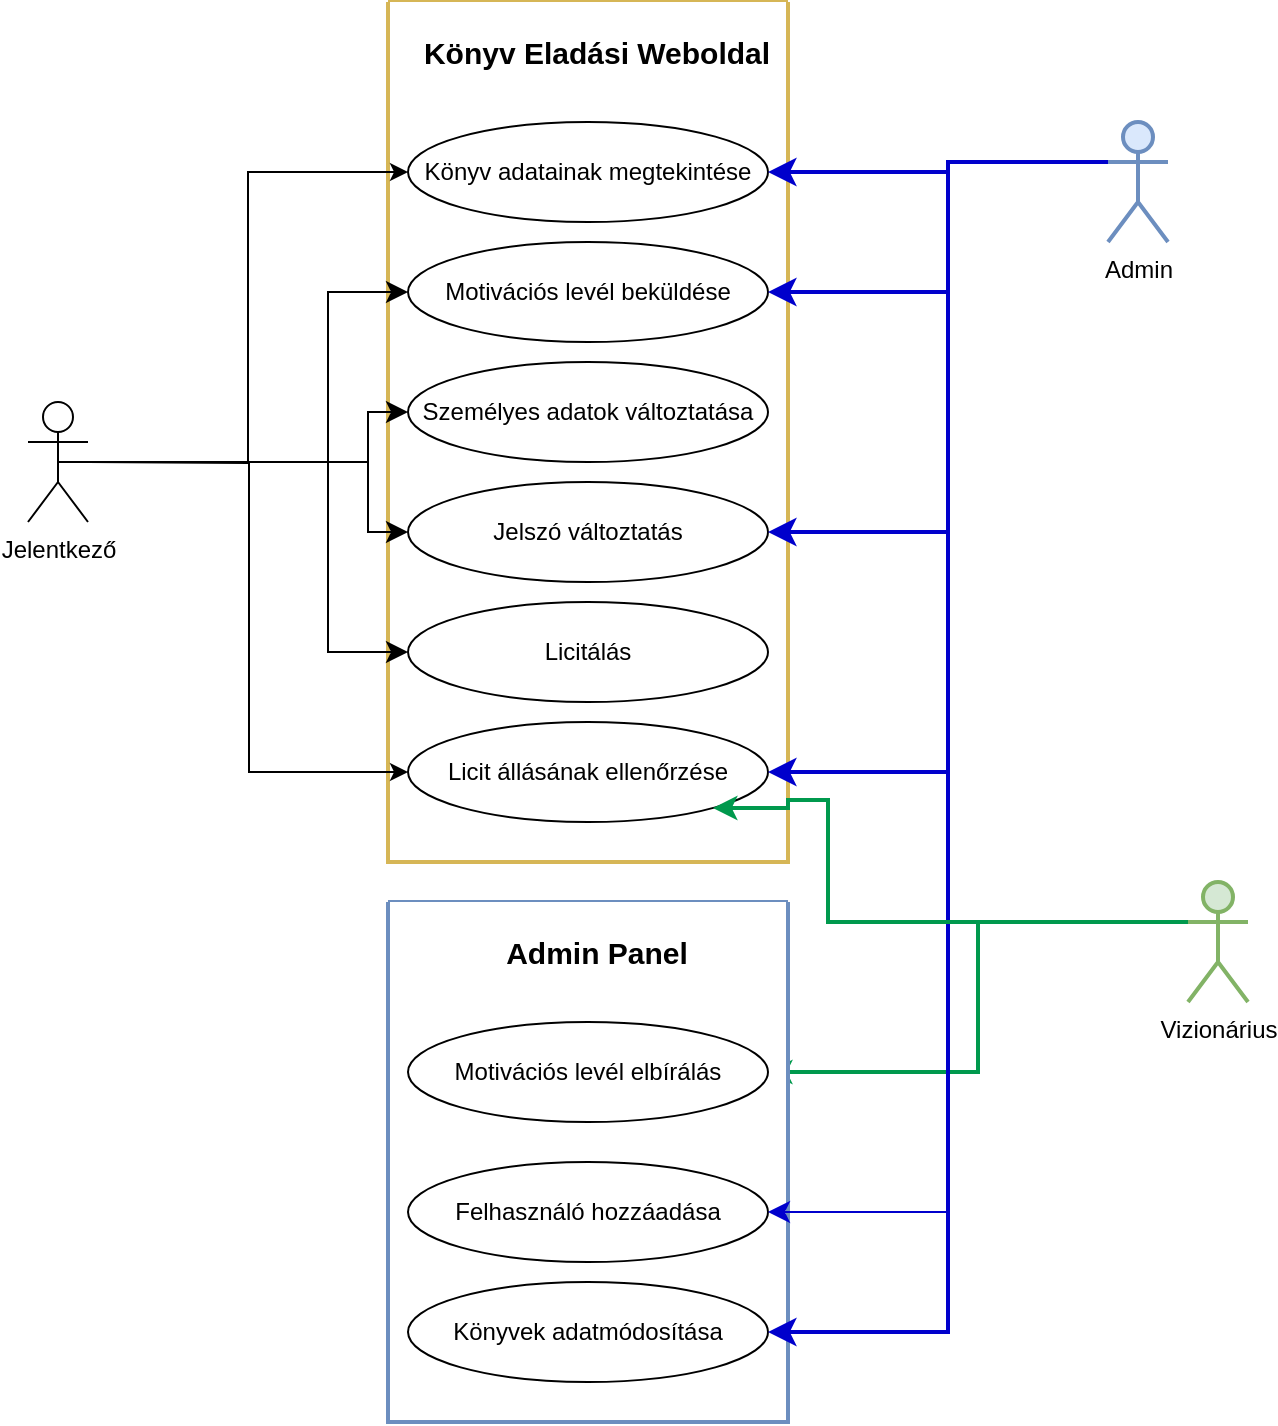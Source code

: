 <mxfile version="24.7.1" type="device">
  <diagram name="1 oldal" id="E_RxcaZ4VNwpmkUIusAW">
    <mxGraphModel dx="1434" dy="738" grid="1" gridSize="10" guides="1" tooltips="1" connect="1" arrows="1" fold="1" page="1" pageScale="1" pageWidth="827" pageHeight="1169" math="0" shadow="0">
      <root>
        <mxCell id="0" />
        <mxCell id="1" parent="0" />
        <mxCell id="1xym_lZ2ZepKUYllq159-2" value="" style="swimlane;startSize=0;fontFamily=Tahoma;fillColor=#fff2cc;strokeColor=#d6b656;swimlaneFillColor=default;strokeWidth=2;" vertex="1" parent="1">
          <mxGeometry x="310" y="120" width="200" height="430" as="geometry" />
        </mxCell>
        <mxCell id="1xym_lZ2ZepKUYllq159-3" value="&lt;b&gt;&lt;font style=&quot;font-size: 15px;&quot;&gt;Könyv Eladási Weboldal&lt;/font&gt;&lt;/b&gt;" style="text;html=1;align=center;verticalAlign=middle;resizable=0;points=[];autosize=1;strokeColor=none;fillColor=none;" vertex="1" parent="1xym_lZ2ZepKUYllq159-2">
          <mxGeometry x="4" y="10" width="200" height="30" as="geometry" />
        </mxCell>
        <mxCell id="1xym_lZ2ZepKUYllq159-5" value="Könyv adatainak megtekintése" style="ellipse;whiteSpace=wrap;html=1;" vertex="1" parent="1xym_lZ2ZepKUYllq159-2">
          <mxGeometry x="10" y="60" width="180" height="50" as="geometry" />
        </mxCell>
        <mxCell id="1xym_lZ2ZepKUYllq159-6" value="Motivációs levél beküldése" style="ellipse;whiteSpace=wrap;html=1;" vertex="1" parent="1xym_lZ2ZepKUYllq159-2">
          <mxGeometry x="10" y="120" width="180" height="50" as="geometry" />
        </mxCell>
        <mxCell id="1xym_lZ2ZepKUYllq159-10" value="Személyes adatok változtatása" style="ellipse;whiteSpace=wrap;html=1;" vertex="1" parent="1xym_lZ2ZepKUYllq159-2">
          <mxGeometry x="10" y="180" width="180" height="50" as="geometry" />
        </mxCell>
        <mxCell id="1xym_lZ2ZepKUYllq159-11" value="Jelszó változtatás" style="ellipse;whiteSpace=wrap;html=1;" vertex="1" parent="1xym_lZ2ZepKUYllq159-2">
          <mxGeometry x="10" y="240" width="180" height="50" as="geometry" />
        </mxCell>
        <mxCell id="1xym_lZ2ZepKUYllq159-13" value="Licitálás" style="ellipse;whiteSpace=wrap;html=1;" vertex="1" parent="1xym_lZ2ZepKUYllq159-2">
          <mxGeometry x="10" y="300" width="180" height="50" as="geometry" />
        </mxCell>
        <mxCell id="1xym_lZ2ZepKUYllq159-44" value="Licit állásának ellenőrzése" style="ellipse;whiteSpace=wrap;html=1;" vertex="1" parent="1xym_lZ2ZepKUYllq159-2">
          <mxGeometry x="10" y="360" width="180" height="50" as="geometry" />
        </mxCell>
        <mxCell id="1xym_lZ2ZepKUYllq159-22" style="edgeStyle=orthogonalEdgeStyle;rounded=0;orthogonalLoop=1;jettySize=auto;html=1;entryX=0;entryY=0.5;entryDx=0;entryDy=0;exitX=0.5;exitY=0.5;exitDx=0;exitDy=0;exitPerimeter=0;" edge="1" parent="1" source="1xym_lZ2ZepKUYllq159-4" target="1xym_lZ2ZepKUYllq159-5">
          <mxGeometry relative="1" as="geometry">
            <mxPoint x="160" y="350" as="sourcePoint" />
          </mxGeometry>
        </mxCell>
        <mxCell id="1xym_lZ2ZepKUYllq159-4" value="Jelentkező" style="shape=umlActor;verticalLabelPosition=bottom;verticalAlign=top;html=1;outlineConnect=0;" vertex="1" parent="1">
          <mxGeometry x="130" y="320" width="30" height="60" as="geometry" />
        </mxCell>
        <mxCell id="1xym_lZ2ZepKUYllq159-7" value="Admin" style="shape=umlActor;verticalLabelPosition=bottom;verticalAlign=top;html=1;outlineConnect=0;strokeWidth=2;fillColor=#dae8fc;strokeColor=#6c8ebf;" vertex="1" parent="1">
          <mxGeometry x="670" y="180" width="30" height="60" as="geometry" />
        </mxCell>
        <mxCell id="1xym_lZ2ZepKUYllq159-33" style="edgeStyle=orthogonalEdgeStyle;rounded=0;orthogonalLoop=1;jettySize=auto;html=1;exitX=0;exitY=0.333;exitDx=0;exitDy=0;exitPerimeter=0;entryX=1;entryY=0.5;entryDx=0;entryDy=0;fontColor=#3FFF33;strokeColor=#00994D;strokeWidth=2;" edge="1" parent="1" source="1xym_lZ2ZepKUYllq159-8" target="1xym_lZ2ZepKUYllq159-17">
          <mxGeometry relative="1" as="geometry" />
        </mxCell>
        <mxCell id="1xym_lZ2ZepKUYllq159-8" value="Vizionárius" style="shape=umlActor;verticalLabelPosition=bottom;verticalAlign=top;html=1;outlineConnect=0;strokeWidth=2;fillColor=#d5e8d4;strokeColor=#82b366;" vertex="1" parent="1">
          <mxGeometry x="710" y="560" width="30" height="60" as="geometry" />
        </mxCell>
        <mxCell id="1xym_lZ2ZepKUYllq159-15" value="" style="swimlane;startSize=0;fontFamily=Tahoma;swimlaneFillColor=default;fillColor=#dae8fc;strokeColor=#6c8ebf;strokeWidth=2;" vertex="1" parent="1">
          <mxGeometry x="310" y="570" width="200" height="260" as="geometry" />
        </mxCell>
        <mxCell id="1xym_lZ2ZepKUYllq159-16" value="&lt;b&gt;&lt;font style=&quot;font-size: 15px;&quot;&gt;Admin Panel&lt;/font&gt;&lt;/b&gt;" style="text;html=1;align=center;verticalAlign=middle;resizable=0;points=[];autosize=1;strokeColor=none;fillColor=none;" vertex="1" parent="1xym_lZ2ZepKUYllq159-15">
          <mxGeometry x="49" y="10" width="110" height="30" as="geometry" />
        </mxCell>
        <mxCell id="1xym_lZ2ZepKUYllq159-17" value="Motivációs levél elbírálás" style="ellipse;whiteSpace=wrap;html=1;" vertex="1" parent="1xym_lZ2ZepKUYllq159-15">
          <mxGeometry x="10" y="60" width="180" height="50" as="geometry" />
        </mxCell>
        <mxCell id="1xym_lZ2ZepKUYllq159-19" value="Felhasználó hozzáadása" style="ellipse;whiteSpace=wrap;html=1;" vertex="1" parent="1xym_lZ2ZepKUYllq159-15">
          <mxGeometry x="10" y="130" width="180" height="50" as="geometry" />
        </mxCell>
        <mxCell id="1xym_lZ2ZepKUYllq159-40" value="Könyvek adatmódosítása" style="ellipse;whiteSpace=wrap;html=1;" vertex="1" parent="1xym_lZ2ZepKUYllq159-15">
          <mxGeometry x="10" y="190" width="180" height="50" as="geometry" />
        </mxCell>
        <mxCell id="1xym_lZ2ZepKUYllq159-27" value="" style="edgeStyle=elbowEdgeStyle;elbow=horizontal;endArrow=classic;html=1;curved=0;rounded=0;endSize=8;startSize=8;entryX=0;entryY=0.5;entryDx=0;entryDy=0;" edge="1" parent="1" target="1xym_lZ2ZepKUYllq159-6">
          <mxGeometry width="50" height="50" relative="1" as="geometry">
            <mxPoint x="240" y="350" as="sourcePoint" />
            <mxPoint x="290" y="300" as="targetPoint" />
          </mxGeometry>
        </mxCell>
        <mxCell id="1xym_lZ2ZepKUYllq159-28" value="" style="edgeStyle=elbowEdgeStyle;elbow=horizontal;endArrow=classic;html=1;curved=0;rounded=0;endSize=8;startSize=8;entryX=0;entryY=0.5;entryDx=0;entryDy=0;" edge="1" parent="1" target="1xym_lZ2ZepKUYllq159-10">
          <mxGeometry width="50" height="50" relative="1" as="geometry">
            <mxPoint x="280" y="350" as="sourcePoint" />
            <mxPoint x="330" y="275" as="targetPoint" />
          </mxGeometry>
        </mxCell>
        <mxCell id="1xym_lZ2ZepKUYllq159-29" value="" style="edgeStyle=elbowEdgeStyle;elbow=horizontal;endArrow=classic;html=1;curved=0;rounded=0;endSize=8;startSize=8;entryX=0;entryY=0.5;entryDx=0;entryDy=0;" edge="1" parent="1" target="1xym_lZ2ZepKUYllq159-11">
          <mxGeometry width="50" height="50" relative="1" as="geometry">
            <mxPoint x="280" y="350" as="sourcePoint" />
            <mxPoint x="330" y="335" as="targetPoint" />
          </mxGeometry>
        </mxCell>
        <mxCell id="1xym_lZ2ZepKUYllq159-30" value="" style="edgeStyle=elbowEdgeStyle;elbow=horizontal;endArrow=classic;html=1;curved=0;rounded=0;endSize=8;startSize=8;entryX=0;entryY=0.5;entryDx=0;entryDy=0;" edge="1" parent="1" target="1xym_lZ2ZepKUYllq159-13">
          <mxGeometry width="50" height="50" relative="1" as="geometry">
            <mxPoint x="280" y="350" as="sourcePoint" />
            <mxPoint x="330" y="275" as="targetPoint" />
            <Array as="points">
              <mxPoint x="280" y="400" />
            </Array>
          </mxGeometry>
        </mxCell>
        <mxCell id="1xym_lZ2ZepKUYllq159-34" value="" style="edgeStyle=elbowEdgeStyle;elbow=horizontal;endArrow=classic;html=1;curved=0;rounded=0;endSize=8;startSize=8;exitX=0;exitY=0.333;exitDx=0;exitDy=0;exitPerimeter=0;entryX=1;entryY=0.5;entryDx=0;entryDy=0;strokeColor=#0000CC;strokeWidth=2;" edge="1" parent="1" source="1xym_lZ2ZepKUYllq159-7" target="1xym_lZ2ZepKUYllq159-5">
          <mxGeometry width="50" height="50" relative="1" as="geometry">
            <mxPoint x="390" y="500" as="sourcePoint" />
            <mxPoint x="440" y="450" as="targetPoint" />
            <Array as="points">
              <mxPoint x="590" y="210" />
            </Array>
          </mxGeometry>
        </mxCell>
        <mxCell id="1xym_lZ2ZepKUYllq159-35" value="" style="edgeStyle=elbowEdgeStyle;elbow=horizontal;endArrow=classic;html=1;curved=0;rounded=0;endSize=8;startSize=8;entryX=1;entryY=0.5;entryDx=0;entryDy=0;strokeColor=#0000CC;strokeWidth=2;" edge="1" parent="1" target="1xym_lZ2ZepKUYllq159-6">
          <mxGeometry width="50" height="50" relative="1" as="geometry">
            <mxPoint x="590" y="200" as="sourcePoint" />
            <mxPoint x="510" y="215" as="targetPoint" />
            <Array as="points">
              <mxPoint x="590" y="230" />
              <mxPoint x="590" y="250" />
            </Array>
          </mxGeometry>
        </mxCell>
        <mxCell id="1xym_lZ2ZepKUYllq159-38" value="" style="edgeStyle=elbowEdgeStyle;elbow=horizontal;endArrow=classic;html=1;curved=0;rounded=0;endSize=8;startSize=8;entryX=1;entryY=0.5;entryDx=0;entryDy=0;exitX=0;exitY=0.333;exitDx=0;exitDy=0;exitPerimeter=0;strokeColor=#0000CC;strokeWidth=2;" edge="1" parent="1" source="1xym_lZ2ZepKUYllq159-7" target="1xym_lZ2ZepKUYllq159-11">
          <mxGeometry width="50" height="50" relative="1" as="geometry">
            <mxPoint x="680" y="210" as="sourcePoint" />
            <mxPoint x="510" y="335" as="targetPoint" />
            <Array as="points">
              <mxPoint x="590" y="300" />
            </Array>
          </mxGeometry>
        </mxCell>
        <mxCell id="1xym_lZ2ZepKUYllq159-42" value="" style="edgeStyle=elbowEdgeStyle;elbow=horizontal;endArrow=classic;html=1;curved=0;rounded=0;endSize=8;startSize=8;entryX=1;entryY=0.5;entryDx=0;entryDy=0;exitX=0;exitY=0.333;exitDx=0;exitDy=0;exitPerimeter=0;strokeColor=#0000CC;" edge="1" parent="1" source="1xym_lZ2ZepKUYllq159-7" target="1xym_lZ2ZepKUYllq159-19">
          <mxGeometry width="50" height="50" relative="1" as="geometry">
            <mxPoint x="680" y="210" as="sourcePoint" />
            <mxPoint x="510" y="395" as="targetPoint" />
            <Array as="points">
              <mxPoint x="590" y="430" />
            </Array>
          </mxGeometry>
        </mxCell>
        <mxCell id="1xym_lZ2ZepKUYllq159-43" value="" style="edgeStyle=elbowEdgeStyle;elbow=horizontal;endArrow=classic;html=1;curved=0;rounded=0;endSize=8;startSize=8;entryX=1;entryY=0.5;entryDx=0;entryDy=0;exitX=0;exitY=0.333;exitDx=0;exitDy=0;exitPerimeter=0;strokeColor=#0000CC;strokeWidth=2;" edge="1" parent="1" source="1xym_lZ2ZepKUYllq159-7" target="1xym_lZ2ZepKUYllq159-40">
          <mxGeometry width="50" height="50" relative="1" as="geometry">
            <mxPoint x="680" y="210" as="sourcePoint" />
            <mxPoint x="510" y="665" as="targetPoint" />
            <Array as="points">
              <mxPoint x="590" y="460" />
            </Array>
          </mxGeometry>
        </mxCell>
        <mxCell id="1xym_lZ2ZepKUYllq159-45" style="edgeStyle=orthogonalEdgeStyle;rounded=0;orthogonalLoop=1;jettySize=auto;html=1;entryX=0;entryY=0.5;entryDx=0;entryDy=0;" edge="1" parent="1" target="1xym_lZ2ZepKUYllq159-44">
          <mxGeometry relative="1" as="geometry">
            <mxPoint x="160" y="350" as="sourcePoint" />
            <mxPoint x="330" y="215" as="targetPoint" />
          </mxGeometry>
        </mxCell>
        <mxCell id="1xym_lZ2ZepKUYllq159-46" value="" style="edgeStyle=elbowEdgeStyle;elbow=horizontal;endArrow=classic;html=1;curved=0;rounded=0;endSize=8;startSize=8;entryX=1;entryY=0.5;entryDx=0;entryDy=0;exitX=0;exitY=0.333;exitDx=0;exitDy=0;exitPerimeter=0;strokeColor=#0000CC;strokeWidth=2;" edge="1" parent="1" source="1xym_lZ2ZepKUYllq159-7" target="1xym_lZ2ZepKUYllq159-44">
          <mxGeometry width="50" height="50" relative="1" as="geometry">
            <mxPoint x="680" y="210" as="sourcePoint" />
            <mxPoint x="510" y="395" as="targetPoint" />
            <Array as="points">
              <mxPoint x="590" y="360" />
            </Array>
          </mxGeometry>
        </mxCell>
        <mxCell id="1xym_lZ2ZepKUYllq159-47" style="edgeStyle=orthogonalEdgeStyle;rounded=0;orthogonalLoop=1;jettySize=auto;html=1;exitX=0;exitY=0.333;exitDx=0;exitDy=0;exitPerimeter=0;fontColor=#3FFF33;strokeColor=#00994D;strokeWidth=2;" edge="1" parent="1" source="1xym_lZ2ZepKUYllq159-8" target="1xym_lZ2ZepKUYllq159-44">
          <mxGeometry relative="1" as="geometry">
            <mxPoint x="740" y="590" as="sourcePoint" />
            <mxPoint x="490" y="523" as="targetPoint" />
            <Array as="points">
              <mxPoint x="530" y="580" />
              <mxPoint x="530" y="519" />
              <mxPoint x="510" y="519" />
              <mxPoint x="510" y="523" />
            </Array>
          </mxGeometry>
        </mxCell>
      </root>
    </mxGraphModel>
  </diagram>
</mxfile>
